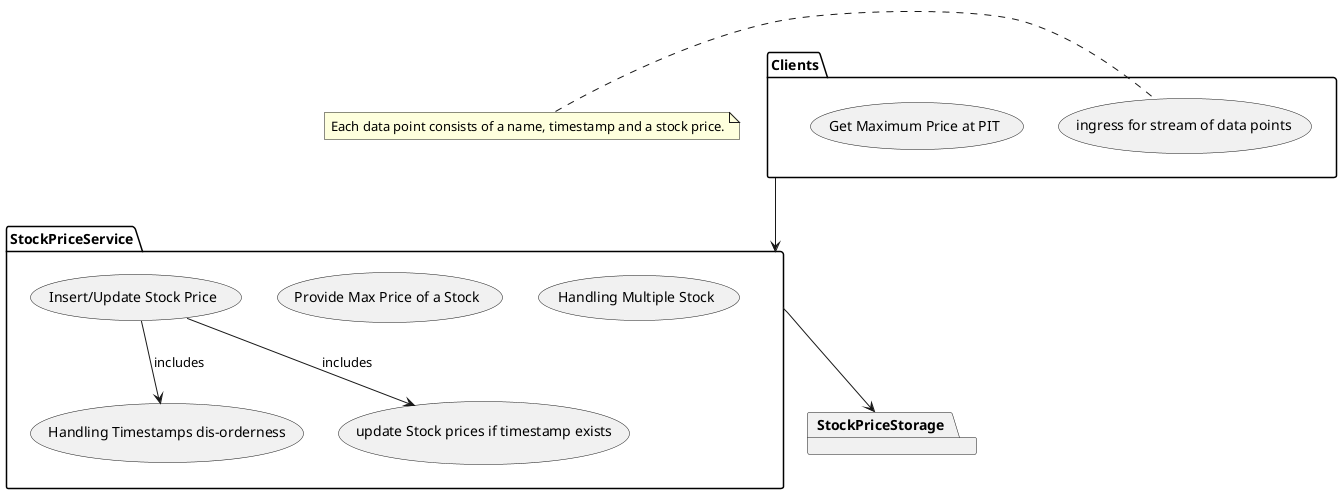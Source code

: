 @startuml


package "StockPriceService" {
(Handling Timestamps dis-orderness)
(Handling Multiple Stock)
(Provide Max Price of a Stock)
(update Stock prices if timestamp exists)
(Insert/Update Stock Price)
}

package "StockPriceStorage" {
}

(StockPriceService) --> (StockPriceStorage)

package "Clients" {
(ingress for stream of data points)
(Get Maximum Price at PIT)
}
note left of (ingress for stream of data points): Each data point consists of a name, timestamp and a stock price.


(Clients) --> (StockPriceService)


(Insert/Update Stock Price) --> (Handling Timestamps dis-orderness): includes

(Insert/Update Stock Price) --> (update Stock prices if timestamp exists): includes

@enduml